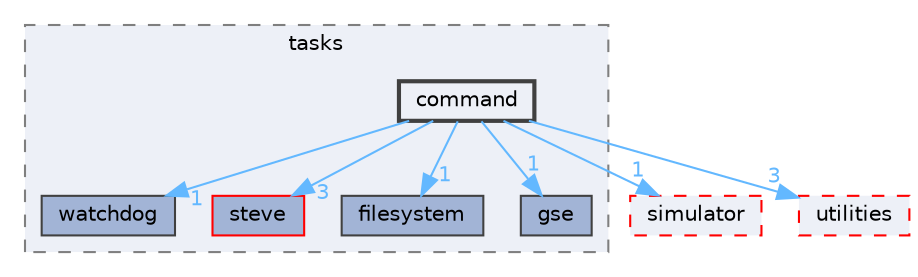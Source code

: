 digraph "command"
{
 // INTERACTIVE_SVG=YES
 // LATEX_PDF_SIZE
  bgcolor="transparent";
  edge [fontname=Helvetica,fontsize=10,labelfontname=Helvetica,labelfontsize=10];
  node [fontname=Helvetica,fontsize=10,shape=box,height=0.2,width=0.4];
  compound=true
  subgraph clusterdir_76dd8867a16d204aa2db31affc56d971 {
    graph [ bgcolor="#edf0f7", pencolor="grey50", label="tasks", fontname=Helvetica,fontsize=10 style="filled,dashed", URL="dir_76dd8867a16d204aa2db31affc56d971.html",tooltip=""]
  dir_22cd7680a4ae9aae1bb38d456a8f3737 [label="watchdog", fillcolor="#a2b4d6", color="grey25", style="filled", URL="dir_22cd7680a4ae9aae1bb38d456a8f3737.html",tooltip=""];
  dir_43eaeccdd6b29c571d9022b0dcb8cd4e [label="steve", fillcolor="#a2b4d6", color="red", style="filled", URL="dir_43eaeccdd6b29c571d9022b0dcb8cd4e.html",tooltip=""];
  dir_e4210f374a3e5cd013f5bf87dcb352bb [label="filesystem", fillcolor="#a2b4d6", color="grey25", style="filled", URL="dir_e4210f374a3e5cd013f5bf87dcb352bb.html",tooltip=""];
  dir_eab2301a68d140567e746b22d4e0c3b8 [label="gse", fillcolor="#a2b4d6", color="grey25", style="filled", URL="dir_eab2301a68d140567e746b22d4e0c3b8.html",tooltip=""];
  dir_d700705468c111f3e92036fb5a08c541 [label="command", fillcolor="#edf0f7", color="grey25", style="filled,bold", URL="dir_d700705468c111f3e92036fb5a08c541.html",tooltip=""];
  }
  dir_420f87287d5a5fc6f35b7971ed84ed3f [label="simulator", fillcolor="#edf0f7", color="red", style="filled,dashed", URL="dir_420f87287d5a5fc6f35b7971ed84ed3f.html",tooltip=""];
  dir_f18bcf57bbcb015d680a06f545708a64 [label="utilities", fillcolor="#edf0f7", color="red", style="filled,dashed", URL="dir_f18bcf57bbcb015d680a06f545708a64.html",tooltip=""];
  dir_d700705468c111f3e92036fb5a08c541->dir_22cd7680a4ae9aae1bb38d456a8f3737 [headlabel="1", labeldistance=1.5 headhref="dir_000000_000035.html" href="dir_000000_000035.html" color="steelblue1" fontcolor="steelblue1"];
  dir_d700705468c111f3e92036fb5a08c541->dir_420f87287d5a5fc6f35b7971ed84ed3f [headlabel="1", labeldistance=1.5 headhref="dir_000000_000021.html" href="dir_000000_000021.html" color="steelblue1" fontcolor="steelblue1"];
  dir_d700705468c111f3e92036fb5a08c541->dir_43eaeccdd6b29c571d9022b0dcb8cd4e [headlabel="3", labeldistance=1.5 headhref="dir_000000_000025.html" href="dir_000000_000025.html" color="steelblue1" fontcolor="steelblue1"];
  dir_d700705468c111f3e92036fb5a08c541->dir_e4210f374a3e5cd013f5bf87dcb352bb [headlabel="1", labeldistance=1.5 headhref="dir_000000_000005.html" href="dir_000000_000005.html" color="steelblue1" fontcolor="steelblue1"];
  dir_d700705468c111f3e92036fb5a08c541->dir_eab2301a68d140567e746b22d4e0c3b8 [headlabel="1", labeldistance=1.5 headhref="dir_000000_000007.html" href="dir_000000_000007.html" color="steelblue1" fontcolor="steelblue1"];
  dir_d700705468c111f3e92036fb5a08c541->dir_f18bcf57bbcb015d680a06f545708a64 [headlabel="3", labeldistance=1.5 headhref="dir_000000_000034.html" href="dir_000000_000034.html" color="steelblue1" fontcolor="steelblue1"];
}
